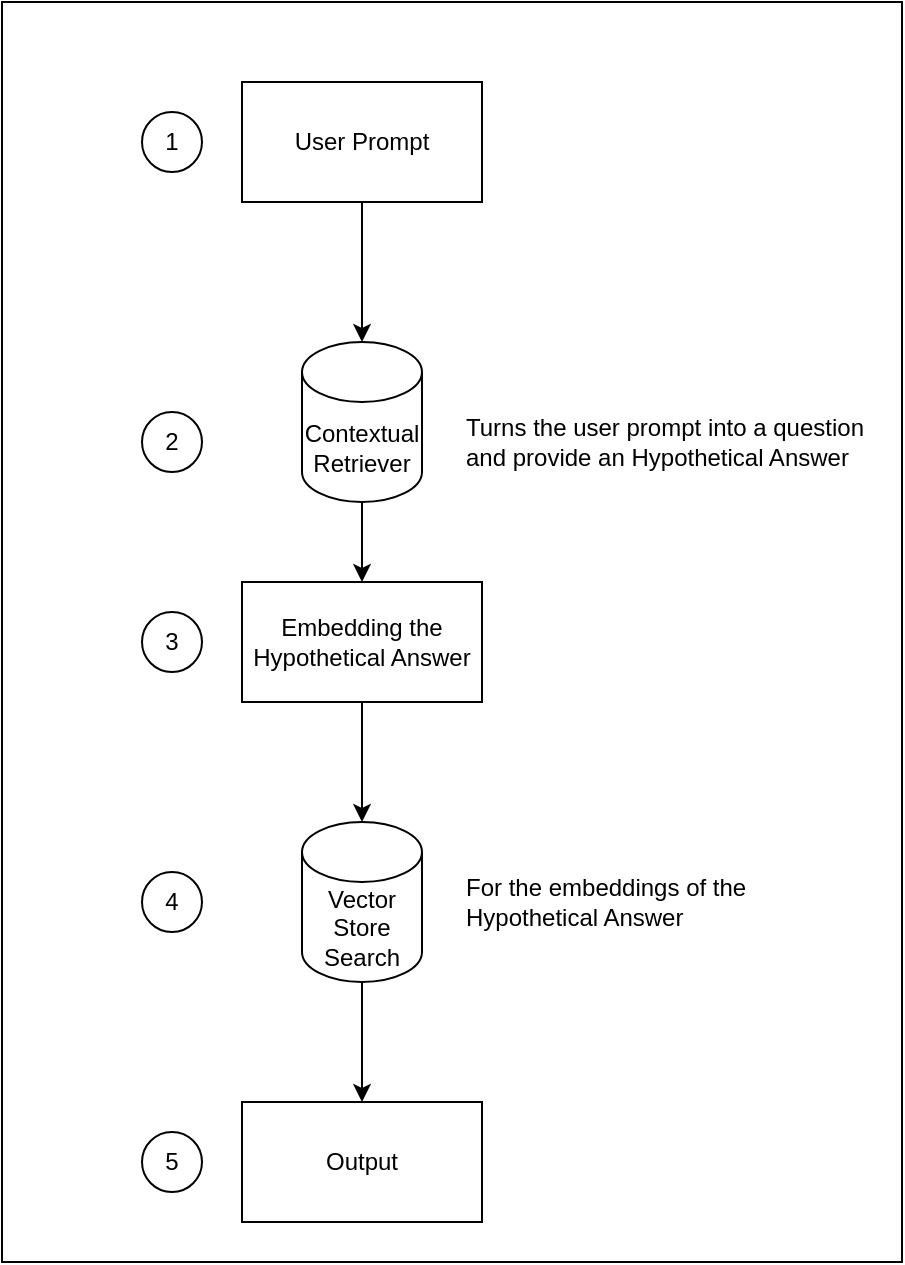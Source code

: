 <mxfile version="21.6.8" type="device">
  <diagram name="Page-1" id="q_Xpyq0dHs8od2Jn37UZ">
    <mxGraphModel dx="1098" dy="828" grid="1" gridSize="10" guides="1" tooltips="1" connect="1" arrows="1" fold="1" page="1" pageScale="1" pageWidth="850" pageHeight="1100" math="0" shadow="0">
      <root>
        <mxCell id="0" />
        <mxCell id="1" parent="0" />
        <mxCell id="y6Ih26sbKCwqaQr6ANjx-13" value="" style="rounded=0;whiteSpace=wrap;html=1;" vertex="1" parent="1">
          <mxGeometry x="180" y="150" width="450" height="630" as="geometry" />
        </mxCell>
        <mxCell id="y6Ih26sbKCwqaQr6ANjx-3" value="" style="edgeStyle=orthogonalEdgeStyle;rounded=0;orthogonalLoop=1;jettySize=auto;html=1;" edge="1" parent="1" source="y6Ih26sbKCwqaQr6ANjx-1" target="y6Ih26sbKCwqaQr6ANjx-2">
          <mxGeometry relative="1" as="geometry" />
        </mxCell>
        <mxCell id="y6Ih26sbKCwqaQr6ANjx-1" value="User Prompt" style="rounded=0;whiteSpace=wrap;html=1;" vertex="1" parent="1">
          <mxGeometry x="300" y="190" width="120" height="60" as="geometry" />
        </mxCell>
        <mxCell id="y6Ih26sbKCwqaQr6ANjx-6" value="" style="edgeStyle=orthogonalEdgeStyle;rounded=0;orthogonalLoop=1;jettySize=auto;html=1;" edge="1" parent="1" source="y6Ih26sbKCwqaQr6ANjx-2" target="y6Ih26sbKCwqaQr6ANjx-5">
          <mxGeometry relative="1" as="geometry" />
        </mxCell>
        <mxCell id="y6Ih26sbKCwqaQr6ANjx-2" value="Contextual Retriever" style="shape=cylinder3;whiteSpace=wrap;html=1;boundedLbl=1;backgroundOutline=1;size=15;" vertex="1" parent="1">
          <mxGeometry x="330" y="320" width="60" height="80" as="geometry" />
        </mxCell>
        <mxCell id="y6Ih26sbKCwqaQr6ANjx-9" value="" style="edgeStyle=orthogonalEdgeStyle;rounded=0;orthogonalLoop=1;jettySize=auto;html=1;" edge="1" parent="1" source="y6Ih26sbKCwqaQr6ANjx-4" target="y6Ih26sbKCwqaQr6ANjx-8">
          <mxGeometry relative="1" as="geometry" />
        </mxCell>
        <mxCell id="y6Ih26sbKCwqaQr6ANjx-4" value="Vector Store Search" style="shape=cylinder3;whiteSpace=wrap;html=1;boundedLbl=1;backgroundOutline=1;size=15;" vertex="1" parent="1">
          <mxGeometry x="330" y="560" width="60" height="80" as="geometry" />
        </mxCell>
        <mxCell id="y6Ih26sbKCwqaQr6ANjx-7" value="" style="edgeStyle=orthogonalEdgeStyle;rounded=0;orthogonalLoop=1;jettySize=auto;html=1;" edge="1" parent="1" source="y6Ih26sbKCwqaQr6ANjx-5" target="y6Ih26sbKCwqaQr6ANjx-4">
          <mxGeometry relative="1" as="geometry" />
        </mxCell>
        <mxCell id="y6Ih26sbKCwqaQr6ANjx-5" value="Embedding the Hypothetical Answer" style="rounded=0;whiteSpace=wrap;html=1;" vertex="1" parent="1">
          <mxGeometry x="300" y="440" width="120" height="60" as="geometry" />
        </mxCell>
        <mxCell id="y6Ih26sbKCwqaQr6ANjx-8" value="Output" style="rounded=0;whiteSpace=wrap;html=1;" vertex="1" parent="1">
          <mxGeometry x="300" y="700" width="120" height="60" as="geometry" />
        </mxCell>
        <mxCell id="y6Ih26sbKCwqaQr6ANjx-10" value="Turns the user prompt into a question and provide an Hypothetical Answer" style="text;html=1;strokeColor=none;fillColor=none;align=left;verticalAlign=middle;whiteSpace=wrap;rounded=0;" vertex="1" parent="1">
          <mxGeometry x="410" y="340" width="210" height="60" as="geometry" />
        </mxCell>
        <mxCell id="y6Ih26sbKCwqaQr6ANjx-12" value="For the embeddings of the Hypothetical Answer" style="text;html=1;strokeColor=none;fillColor=none;align=left;verticalAlign=middle;whiteSpace=wrap;rounded=0;" vertex="1" parent="1">
          <mxGeometry x="410" y="570" width="160" height="60" as="geometry" />
        </mxCell>
        <mxCell id="y6Ih26sbKCwqaQr6ANjx-14" value="1" style="ellipse;whiteSpace=wrap;html=1;aspect=fixed;" vertex="1" parent="1">
          <mxGeometry x="250" y="205" width="30" height="30" as="geometry" />
        </mxCell>
        <mxCell id="y6Ih26sbKCwqaQr6ANjx-15" value="2" style="ellipse;whiteSpace=wrap;html=1;aspect=fixed;" vertex="1" parent="1">
          <mxGeometry x="250" y="355" width="30" height="30" as="geometry" />
        </mxCell>
        <mxCell id="y6Ih26sbKCwqaQr6ANjx-16" value="3" style="ellipse;whiteSpace=wrap;html=1;aspect=fixed;" vertex="1" parent="1">
          <mxGeometry x="250" y="455" width="30" height="30" as="geometry" />
        </mxCell>
        <mxCell id="y6Ih26sbKCwqaQr6ANjx-17" value="4" style="ellipse;whiteSpace=wrap;html=1;aspect=fixed;" vertex="1" parent="1">
          <mxGeometry x="250" y="585" width="30" height="30" as="geometry" />
        </mxCell>
        <mxCell id="y6Ih26sbKCwqaQr6ANjx-18" value="5" style="ellipse;whiteSpace=wrap;html=1;aspect=fixed;" vertex="1" parent="1">
          <mxGeometry x="250" y="715" width="30" height="30" as="geometry" />
        </mxCell>
      </root>
    </mxGraphModel>
  </diagram>
</mxfile>
